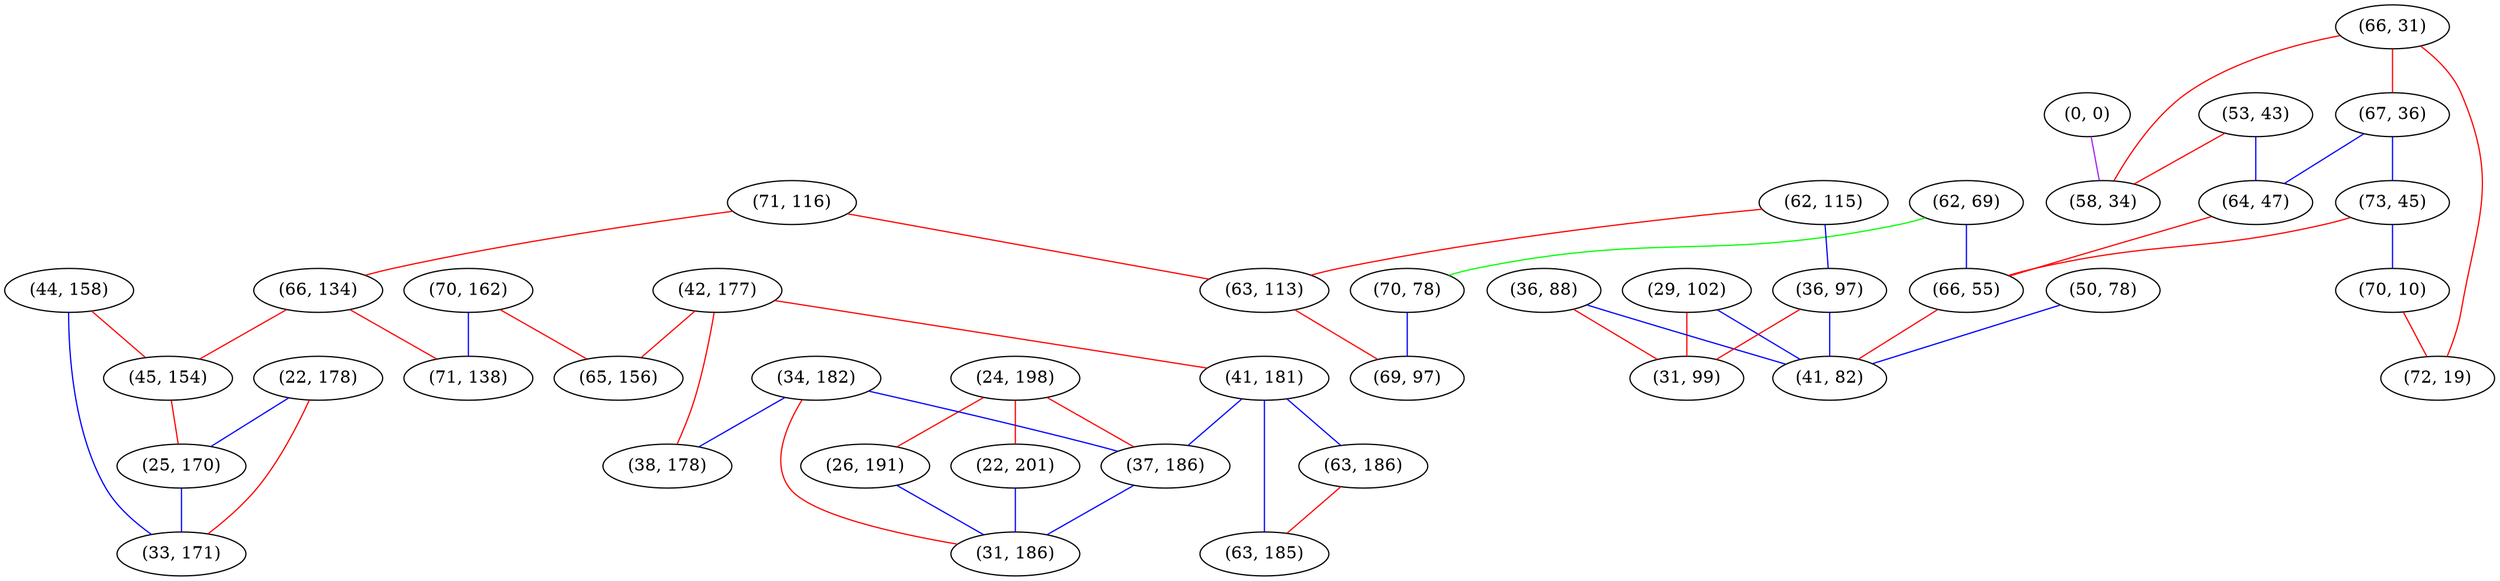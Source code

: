 graph "" {
"(71, 116)";
"(29, 102)";
"(66, 134)";
"(42, 177)";
"(66, 31)";
"(24, 198)";
"(53, 43)";
"(22, 178)";
"(44, 158)";
"(62, 69)";
"(36, 88)";
"(67, 36)";
"(70, 78)";
"(41, 181)";
"(45, 154)";
"(70, 162)";
"(62, 115)";
"(36, 97)";
"(25, 170)";
"(73, 45)";
"(0, 0)";
"(65, 156)";
"(64, 47)";
"(50, 78)";
"(63, 186)";
"(63, 113)";
"(26, 191)";
"(22, 201)";
"(34, 182)";
"(37, 186)";
"(69, 97)";
"(33, 171)";
"(66, 55)";
"(70, 10)";
"(72, 19)";
"(31, 186)";
"(58, 34)";
"(71, 138)";
"(63, 185)";
"(41, 82)";
"(31, 99)";
"(38, 178)";
"(71, 116)" -- "(66, 134)"  [color=red, key=0, weight=1];
"(71, 116)" -- "(63, 113)"  [color=red, key=0, weight=1];
"(29, 102)" -- "(41, 82)"  [color=blue, key=0, weight=3];
"(29, 102)" -- "(31, 99)"  [color=red, key=0, weight=1];
"(66, 134)" -- "(45, 154)"  [color=red, key=0, weight=1];
"(66, 134)" -- "(71, 138)"  [color=red, key=0, weight=1];
"(42, 177)" -- "(41, 181)"  [color=red, key=0, weight=1];
"(42, 177)" -- "(38, 178)"  [color=red, key=0, weight=1];
"(42, 177)" -- "(65, 156)"  [color=red, key=0, weight=1];
"(66, 31)" -- "(72, 19)"  [color=red, key=0, weight=1];
"(66, 31)" -- "(67, 36)"  [color=red, key=0, weight=1];
"(66, 31)" -- "(58, 34)"  [color=red, key=0, weight=1];
"(24, 198)" -- "(26, 191)"  [color=red, key=0, weight=1];
"(24, 198)" -- "(22, 201)"  [color=red, key=0, weight=1];
"(24, 198)" -- "(37, 186)"  [color=red, key=0, weight=1];
"(53, 43)" -- "(64, 47)"  [color=blue, key=0, weight=3];
"(53, 43)" -- "(58, 34)"  [color=red, key=0, weight=1];
"(22, 178)" -- "(25, 170)"  [color=blue, key=0, weight=3];
"(22, 178)" -- "(33, 171)"  [color=red, key=0, weight=1];
"(44, 158)" -- "(33, 171)"  [color=blue, key=0, weight=3];
"(44, 158)" -- "(45, 154)"  [color=red, key=0, weight=1];
"(62, 69)" -- "(66, 55)"  [color=blue, key=0, weight=3];
"(62, 69)" -- "(70, 78)"  [color=green, key=0, weight=2];
"(36, 88)" -- "(41, 82)"  [color=blue, key=0, weight=3];
"(36, 88)" -- "(31, 99)"  [color=red, key=0, weight=1];
"(67, 36)" -- "(73, 45)"  [color=blue, key=0, weight=3];
"(67, 36)" -- "(64, 47)"  [color=blue, key=0, weight=3];
"(70, 78)" -- "(69, 97)"  [color=blue, key=0, weight=3];
"(41, 181)" -- "(37, 186)"  [color=blue, key=0, weight=3];
"(41, 181)" -- "(63, 186)"  [color=blue, key=0, weight=3];
"(41, 181)" -- "(63, 185)"  [color=blue, key=0, weight=3];
"(45, 154)" -- "(25, 170)"  [color=red, key=0, weight=1];
"(70, 162)" -- "(71, 138)"  [color=blue, key=0, weight=3];
"(70, 162)" -- "(65, 156)"  [color=red, key=0, weight=1];
"(62, 115)" -- "(36, 97)"  [color=blue, key=0, weight=3];
"(62, 115)" -- "(63, 113)"  [color=red, key=0, weight=1];
"(36, 97)" -- "(31, 99)"  [color=red, key=0, weight=1];
"(36, 97)" -- "(41, 82)"  [color=blue, key=0, weight=3];
"(25, 170)" -- "(33, 171)"  [color=blue, key=0, weight=3];
"(73, 45)" -- "(66, 55)"  [color=red, key=0, weight=1];
"(73, 45)" -- "(70, 10)"  [color=blue, key=0, weight=3];
"(0, 0)" -- "(58, 34)"  [color=purple, key=0, weight=4];
"(64, 47)" -- "(66, 55)"  [color=red, key=0, weight=1];
"(50, 78)" -- "(41, 82)"  [color=blue, key=0, weight=3];
"(63, 186)" -- "(63, 185)"  [color=red, key=0, weight=1];
"(63, 113)" -- "(69, 97)"  [color=red, key=0, weight=1];
"(26, 191)" -- "(31, 186)"  [color=blue, key=0, weight=3];
"(22, 201)" -- "(31, 186)"  [color=blue, key=0, weight=3];
"(34, 182)" -- "(38, 178)"  [color=blue, key=0, weight=3];
"(34, 182)" -- "(37, 186)"  [color=blue, key=0, weight=3];
"(34, 182)" -- "(31, 186)"  [color=red, key=0, weight=1];
"(37, 186)" -- "(31, 186)"  [color=blue, key=0, weight=3];
"(66, 55)" -- "(41, 82)"  [color=red, key=0, weight=1];
"(70, 10)" -- "(72, 19)"  [color=red, key=0, weight=1];
}
